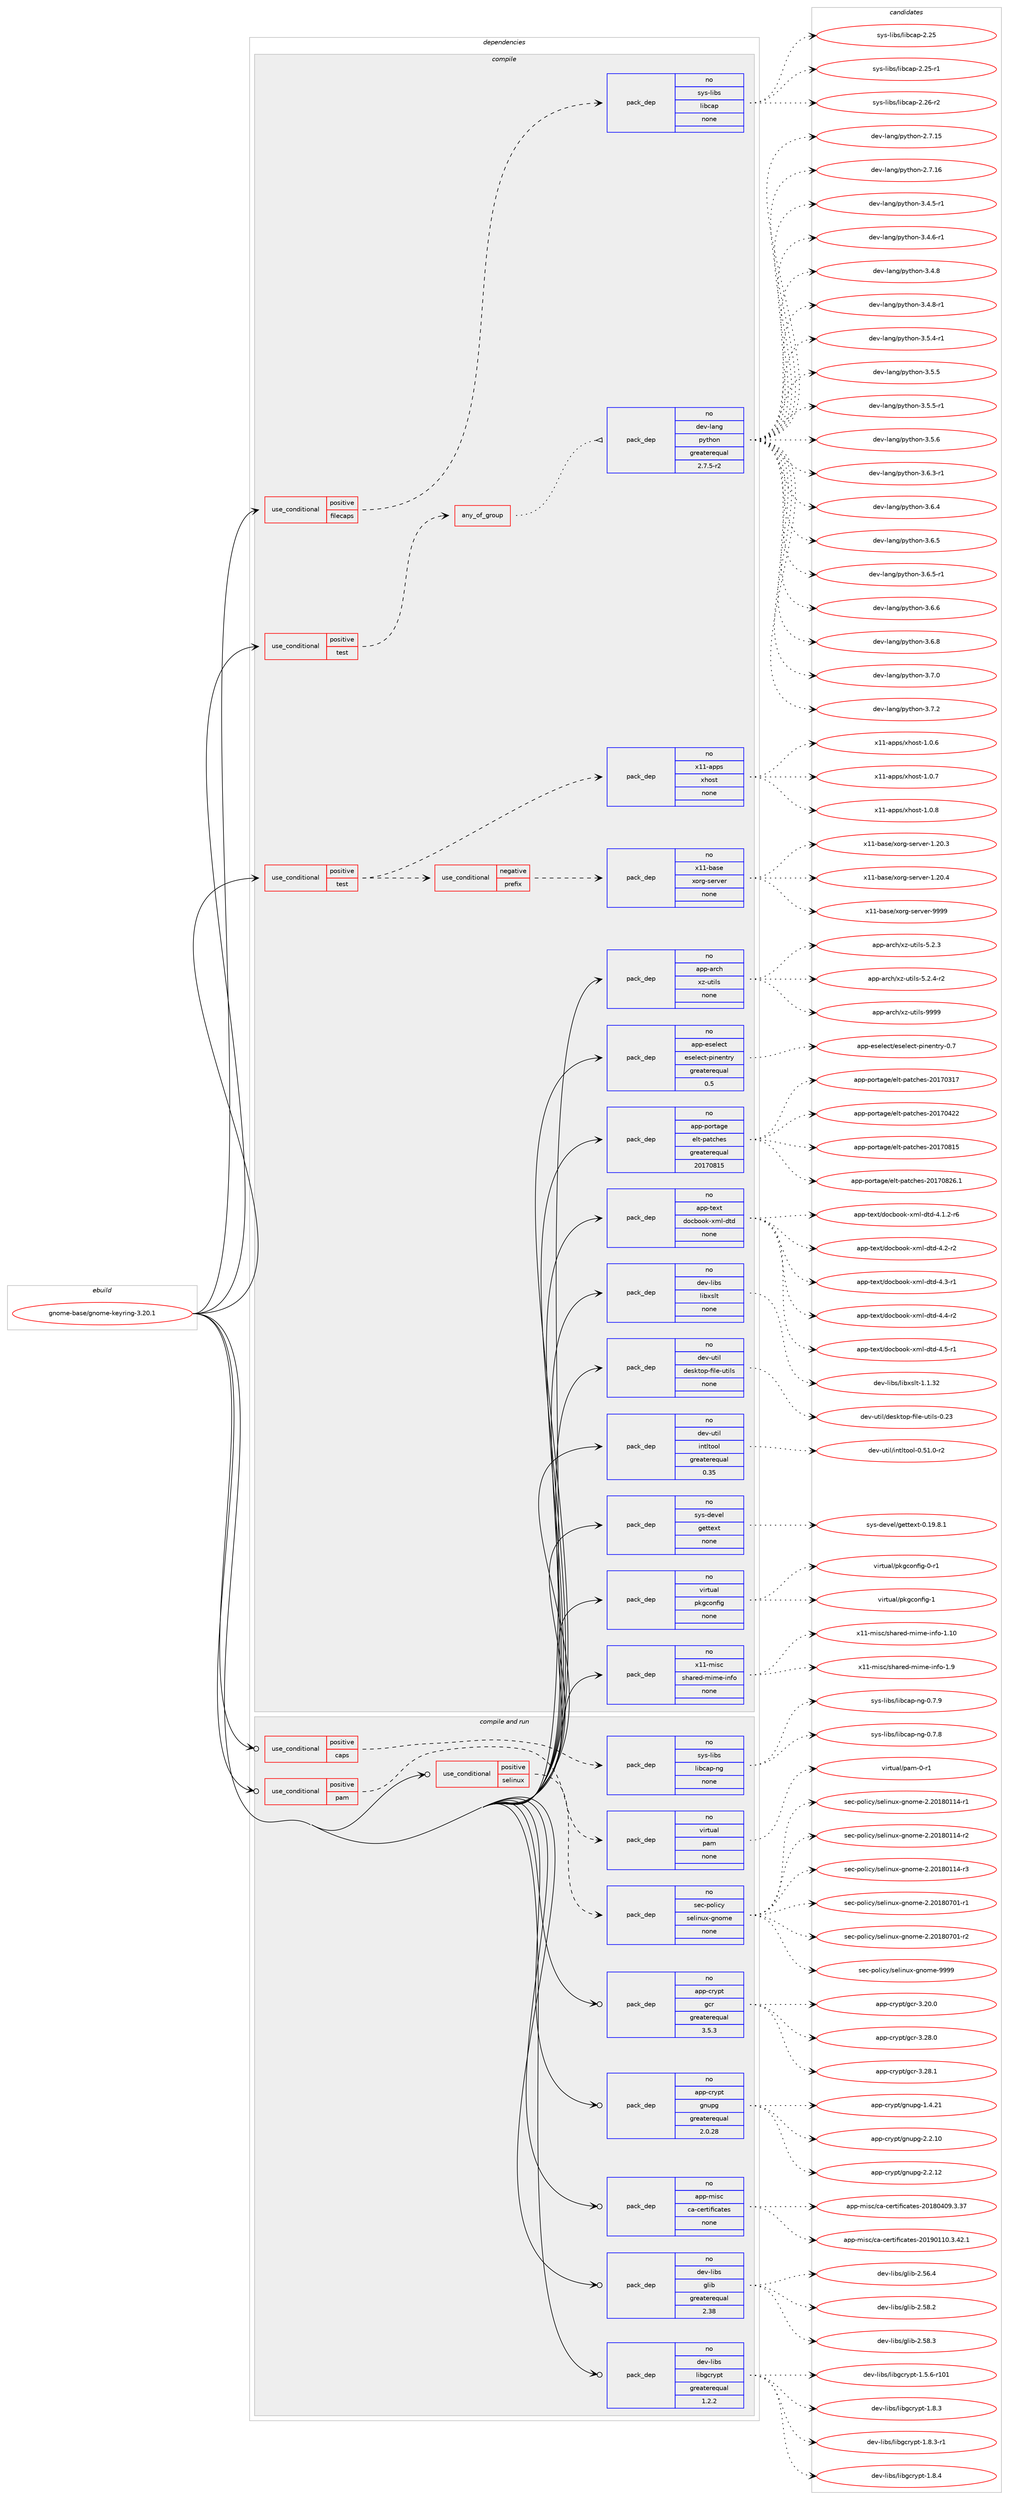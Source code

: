 digraph prolog {

# *************
# Graph options
# *************

newrank=true;
concentrate=true;
compound=true;
graph [rankdir=LR,fontname=Helvetica,fontsize=10,ranksep=1.5];#, ranksep=2.5, nodesep=0.2];
edge  [arrowhead=vee];
node  [fontname=Helvetica,fontsize=10];

# **********
# The ebuild
# **********

subgraph cluster_leftcol {
color=gray;
rank=same;
label=<<i>ebuild</i>>;
id [label="gnome-base/gnome-keyring-3.20.1", color=red, width=4, href="../gnome-base/gnome-keyring-3.20.1.svg"];
}

# ****************
# The dependencies
# ****************

subgraph cluster_midcol {
color=gray;
label=<<i>dependencies</i>>;
subgraph cluster_compile {
fillcolor="#eeeeee";
style=filled;
label=<<i>compile</i>>;
subgraph cond427478 {
dependency1563488 [label=<<TABLE BORDER="0" CELLBORDER="1" CELLSPACING="0" CELLPADDING="4"><TR><TD ROWSPAN="3" CELLPADDING="10">use_conditional</TD></TR><TR><TD>positive</TD></TR><TR><TD>filecaps</TD></TR></TABLE>>, shape=none, color=red];
subgraph pack1111883 {
dependency1563489 [label=<<TABLE BORDER="0" CELLBORDER="1" CELLSPACING="0" CELLPADDING="4" WIDTH="220"><TR><TD ROWSPAN="6" CELLPADDING="30">pack_dep</TD></TR><TR><TD WIDTH="110">no</TD></TR><TR><TD>sys-libs</TD></TR><TR><TD>libcap</TD></TR><TR><TD>none</TD></TR><TR><TD></TD></TR></TABLE>>, shape=none, color=blue];
}
dependency1563488:e -> dependency1563489:w [weight=20,style="dashed",arrowhead="vee"];
}
id:e -> dependency1563488:w [weight=20,style="solid",arrowhead="vee"];
subgraph cond427479 {
dependency1563490 [label=<<TABLE BORDER="0" CELLBORDER="1" CELLSPACING="0" CELLPADDING="4"><TR><TD ROWSPAN="3" CELLPADDING="10">use_conditional</TD></TR><TR><TD>positive</TD></TR><TR><TD>test</TD></TR></TABLE>>, shape=none, color=red];
subgraph any23528 {
dependency1563491 [label=<<TABLE BORDER="0" CELLBORDER="1" CELLSPACING="0" CELLPADDING="4"><TR><TD CELLPADDING="10">any_of_group</TD></TR></TABLE>>, shape=none, color=red];subgraph pack1111884 {
dependency1563492 [label=<<TABLE BORDER="0" CELLBORDER="1" CELLSPACING="0" CELLPADDING="4" WIDTH="220"><TR><TD ROWSPAN="6" CELLPADDING="30">pack_dep</TD></TR><TR><TD WIDTH="110">no</TD></TR><TR><TD>dev-lang</TD></TR><TR><TD>python</TD></TR><TR><TD>greaterequal</TD></TR><TR><TD>2.7.5-r2</TD></TR></TABLE>>, shape=none, color=blue];
}
dependency1563491:e -> dependency1563492:w [weight=20,style="dotted",arrowhead="oinv"];
}
dependency1563490:e -> dependency1563491:w [weight=20,style="dashed",arrowhead="vee"];
}
id:e -> dependency1563490:w [weight=20,style="solid",arrowhead="vee"];
subgraph cond427480 {
dependency1563493 [label=<<TABLE BORDER="0" CELLBORDER="1" CELLSPACING="0" CELLPADDING="4"><TR><TD ROWSPAN="3" CELLPADDING="10">use_conditional</TD></TR><TR><TD>positive</TD></TR><TR><TD>test</TD></TR></TABLE>>, shape=none, color=red];
subgraph cond427481 {
dependency1563494 [label=<<TABLE BORDER="0" CELLBORDER="1" CELLSPACING="0" CELLPADDING="4"><TR><TD ROWSPAN="3" CELLPADDING="10">use_conditional</TD></TR><TR><TD>negative</TD></TR><TR><TD>prefix</TD></TR></TABLE>>, shape=none, color=red];
subgraph pack1111885 {
dependency1563495 [label=<<TABLE BORDER="0" CELLBORDER="1" CELLSPACING="0" CELLPADDING="4" WIDTH="220"><TR><TD ROWSPAN="6" CELLPADDING="30">pack_dep</TD></TR><TR><TD WIDTH="110">no</TD></TR><TR><TD>x11-base</TD></TR><TR><TD>xorg-server</TD></TR><TR><TD>none</TD></TR><TR><TD></TD></TR></TABLE>>, shape=none, color=blue];
}
dependency1563494:e -> dependency1563495:w [weight=20,style="dashed",arrowhead="vee"];
}
dependency1563493:e -> dependency1563494:w [weight=20,style="dashed",arrowhead="vee"];
subgraph pack1111886 {
dependency1563496 [label=<<TABLE BORDER="0" CELLBORDER="1" CELLSPACING="0" CELLPADDING="4" WIDTH="220"><TR><TD ROWSPAN="6" CELLPADDING="30">pack_dep</TD></TR><TR><TD WIDTH="110">no</TD></TR><TR><TD>x11-apps</TD></TR><TR><TD>xhost</TD></TR><TR><TD>none</TD></TR><TR><TD></TD></TR></TABLE>>, shape=none, color=blue];
}
dependency1563493:e -> dependency1563496:w [weight=20,style="dashed",arrowhead="vee"];
}
id:e -> dependency1563493:w [weight=20,style="solid",arrowhead="vee"];
subgraph pack1111887 {
dependency1563497 [label=<<TABLE BORDER="0" CELLBORDER="1" CELLSPACING="0" CELLPADDING="4" WIDTH="220"><TR><TD ROWSPAN="6" CELLPADDING="30">pack_dep</TD></TR><TR><TD WIDTH="110">no</TD></TR><TR><TD>app-arch</TD></TR><TR><TD>xz-utils</TD></TR><TR><TD>none</TD></TR><TR><TD></TD></TR></TABLE>>, shape=none, color=blue];
}
id:e -> dependency1563497:w [weight=20,style="solid",arrowhead="vee"];
subgraph pack1111888 {
dependency1563498 [label=<<TABLE BORDER="0" CELLBORDER="1" CELLSPACING="0" CELLPADDING="4" WIDTH="220"><TR><TD ROWSPAN="6" CELLPADDING="30">pack_dep</TD></TR><TR><TD WIDTH="110">no</TD></TR><TR><TD>app-eselect</TD></TR><TR><TD>eselect-pinentry</TD></TR><TR><TD>greaterequal</TD></TR><TR><TD>0.5</TD></TR></TABLE>>, shape=none, color=blue];
}
id:e -> dependency1563498:w [weight=20,style="solid",arrowhead="vee"];
subgraph pack1111889 {
dependency1563499 [label=<<TABLE BORDER="0" CELLBORDER="1" CELLSPACING="0" CELLPADDING="4" WIDTH="220"><TR><TD ROWSPAN="6" CELLPADDING="30">pack_dep</TD></TR><TR><TD WIDTH="110">no</TD></TR><TR><TD>app-portage</TD></TR><TR><TD>elt-patches</TD></TR><TR><TD>greaterequal</TD></TR><TR><TD>20170815</TD></TR></TABLE>>, shape=none, color=blue];
}
id:e -> dependency1563499:w [weight=20,style="solid",arrowhead="vee"];
subgraph pack1111890 {
dependency1563500 [label=<<TABLE BORDER="0" CELLBORDER="1" CELLSPACING="0" CELLPADDING="4" WIDTH="220"><TR><TD ROWSPAN="6" CELLPADDING="30">pack_dep</TD></TR><TR><TD WIDTH="110">no</TD></TR><TR><TD>app-text</TD></TR><TR><TD>docbook-xml-dtd</TD></TR><TR><TD>none</TD></TR><TR><TD></TD></TR></TABLE>>, shape=none, color=blue];
}
id:e -> dependency1563500:w [weight=20,style="solid",arrowhead="vee"];
subgraph pack1111891 {
dependency1563501 [label=<<TABLE BORDER="0" CELLBORDER="1" CELLSPACING="0" CELLPADDING="4" WIDTH="220"><TR><TD ROWSPAN="6" CELLPADDING="30">pack_dep</TD></TR><TR><TD WIDTH="110">no</TD></TR><TR><TD>dev-libs</TD></TR><TR><TD>libxslt</TD></TR><TR><TD>none</TD></TR><TR><TD></TD></TR></TABLE>>, shape=none, color=blue];
}
id:e -> dependency1563501:w [weight=20,style="solid",arrowhead="vee"];
subgraph pack1111892 {
dependency1563502 [label=<<TABLE BORDER="0" CELLBORDER="1" CELLSPACING="0" CELLPADDING="4" WIDTH="220"><TR><TD ROWSPAN="6" CELLPADDING="30">pack_dep</TD></TR><TR><TD WIDTH="110">no</TD></TR><TR><TD>dev-util</TD></TR><TR><TD>desktop-file-utils</TD></TR><TR><TD>none</TD></TR><TR><TD></TD></TR></TABLE>>, shape=none, color=blue];
}
id:e -> dependency1563502:w [weight=20,style="solid",arrowhead="vee"];
subgraph pack1111893 {
dependency1563503 [label=<<TABLE BORDER="0" CELLBORDER="1" CELLSPACING="0" CELLPADDING="4" WIDTH="220"><TR><TD ROWSPAN="6" CELLPADDING="30">pack_dep</TD></TR><TR><TD WIDTH="110">no</TD></TR><TR><TD>dev-util</TD></TR><TR><TD>intltool</TD></TR><TR><TD>greaterequal</TD></TR><TR><TD>0.35</TD></TR></TABLE>>, shape=none, color=blue];
}
id:e -> dependency1563503:w [weight=20,style="solid",arrowhead="vee"];
subgraph pack1111894 {
dependency1563504 [label=<<TABLE BORDER="0" CELLBORDER="1" CELLSPACING="0" CELLPADDING="4" WIDTH="220"><TR><TD ROWSPAN="6" CELLPADDING="30">pack_dep</TD></TR><TR><TD WIDTH="110">no</TD></TR><TR><TD>sys-devel</TD></TR><TR><TD>gettext</TD></TR><TR><TD>none</TD></TR><TR><TD></TD></TR></TABLE>>, shape=none, color=blue];
}
id:e -> dependency1563504:w [weight=20,style="solid",arrowhead="vee"];
subgraph pack1111895 {
dependency1563505 [label=<<TABLE BORDER="0" CELLBORDER="1" CELLSPACING="0" CELLPADDING="4" WIDTH="220"><TR><TD ROWSPAN="6" CELLPADDING="30">pack_dep</TD></TR><TR><TD WIDTH="110">no</TD></TR><TR><TD>virtual</TD></TR><TR><TD>pkgconfig</TD></TR><TR><TD>none</TD></TR><TR><TD></TD></TR></TABLE>>, shape=none, color=blue];
}
id:e -> dependency1563505:w [weight=20,style="solid",arrowhead="vee"];
subgraph pack1111896 {
dependency1563506 [label=<<TABLE BORDER="0" CELLBORDER="1" CELLSPACING="0" CELLPADDING="4" WIDTH="220"><TR><TD ROWSPAN="6" CELLPADDING="30">pack_dep</TD></TR><TR><TD WIDTH="110">no</TD></TR><TR><TD>x11-misc</TD></TR><TR><TD>shared-mime-info</TD></TR><TR><TD>none</TD></TR><TR><TD></TD></TR></TABLE>>, shape=none, color=blue];
}
id:e -> dependency1563506:w [weight=20,style="solid",arrowhead="vee"];
}
subgraph cluster_compileandrun {
fillcolor="#eeeeee";
style=filled;
label=<<i>compile and run</i>>;
subgraph cond427482 {
dependency1563507 [label=<<TABLE BORDER="0" CELLBORDER="1" CELLSPACING="0" CELLPADDING="4"><TR><TD ROWSPAN="3" CELLPADDING="10">use_conditional</TD></TR><TR><TD>positive</TD></TR><TR><TD>caps</TD></TR></TABLE>>, shape=none, color=red];
subgraph pack1111897 {
dependency1563508 [label=<<TABLE BORDER="0" CELLBORDER="1" CELLSPACING="0" CELLPADDING="4" WIDTH="220"><TR><TD ROWSPAN="6" CELLPADDING="30">pack_dep</TD></TR><TR><TD WIDTH="110">no</TD></TR><TR><TD>sys-libs</TD></TR><TR><TD>libcap-ng</TD></TR><TR><TD>none</TD></TR><TR><TD></TD></TR></TABLE>>, shape=none, color=blue];
}
dependency1563507:e -> dependency1563508:w [weight=20,style="dashed",arrowhead="vee"];
}
id:e -> dependency1563507:w [weight=20,style="solid",arrowhead="odotvee"];
subgraph cond427483 {
dependency1563509 [label=<<TABLE BORDER="0" CELLBORDER="1" CELLSPACING="0" CELLPADDING="4"><TR><TD ROWSPAN="3" CELLPADDING="10">use_conditional</TD></TR><TR><TD>positive</TD></TR><TR><TD>pam</TD></TR></TABLE>>, shape=none, color=red];
subgraph pack1111898 {
dependency1563510 [label=<<TABLE BORDER="0" CELLBORDER="1" CELLSPACING="0" CELLPADDING="4" WIDTH="220"><TR><TD ROWSPAN="6" CELLPADDING="30">pack_dep</TD></TR><TR><TD WIDTH="110">no</TD></TR><TR><TD>virtual</TD></TR><TR><TD>pam</TD></TR><TR><TD>none</TD></TR><TR><TD></TD></TR></TABLE>>, shape=none, color=blue];
}
dependency1563509:e -> dependency1563510:w [weight=20,style="dashed",arrowhead="vee"];
}
id:e -> dependency1563509:w [weight=20,style="solid",arrowhead="odotvee"];
subgraph cond427484 {
dependency1563511 [label=<<TABLE BORDER="0" CELLBORDER="1" CELLSPACING="0" CELLPADDING="4"><TR><TD ROWSPAN="3" CELLPADDING="10">use_conditional</TD></TR><TR><TD>positive</TD></TR><TR><TD>selinux</TD></TR></TABLE>>, shape=none, color=red];
subgraph pack1111899 {
dependency1563512 [label=<<TABLE BORDER="0" CELLBORDER="1" CELLSPACING="0" CELLPADDING="4" WIDTH="220"><TR><TD ROWSPAN="6" CELLPADDING="30">pack_dep</TD></TR><TR><TD WIDTH="110">no</TD></TR><TR><TD>sec-policy</TD></TR><TR><TD>selinux-gnome</TD></TR><TR><TD>none</TD></TR><TR><TD></TD></TR></TABLE>>, shape=none, color=blue];
}
dependency1563511:e -> dependency1563512:w [weight=20,style="dashed",arrowhead="vee"];
}
id:e -> dependency1563511:w [weight=20,style="solid",arrowhead="odotvee"];
subgraph pack1111900 {
dependency1563513 [label=<<TABLE BORDER="0" CELLBORDER="1" CELLSPACING="0" CELLPADDING="4" WIDTH="220"><TR><TD ROWSPAN="6" CELLPADDING="30">pack_dep</TD></TR><TR><TD WIDTH="110">no</TD></TR><TR><TD>app-crypt</TD></TR><TR><TD>gcr</TD></TR><TR><TD>greaterequal</TD></TR><TR><TD>3.5.3</TD></TR></TABLE>>, shape=none, color=blue];
}
id:e -> dependency1563513:w [weight=20,style="solid",arrowhead="odotvee"];
subgraph pack1111901 {
dependency1563514 [label=<<TABLE BORDER="0" CELLBORDER="1" CELLSPACING="0" CELLPADDING="4" WIDTH="220"><TR><TD ROWSPAN="6" CELLPADDING="30">pack_dep</TD></TR><TR><TD WIDTH="110">no</TD></TR><TR><TD>app-crypt</TD></TR><TR><TD>gnupg</TD></TR><TR><TD>greaterequal</TD></TR><TR><TD>2.0.28</TD></TR></TABLE>>, shape=none, color=blue];
}
id:e -> dependency1563514:w [weight=20,style="solid",arrowhead="odotvee"];
subgraph pack1111902 {
dependency1563515 [label=<<TABLE BORDER="0" CELLBORDER="1" CELLSPACING="0" CELLPADDING="4" WIDTH="220"><TR><TD ROWSPAN="6" CELLPADDING="30">pack_dep</TD></TR><TR><TD WIDTH="110">no</TD></TR><TR><TD>app-misc</TD></TR><TR><TD>ca-certificates</TD></TR><TR><TD>none</TD></TR><TR><TD></TD></TR></TABLE>>, shape=none, color=blue];
}
id:e -> dependency1563515:w [weight=20,style="solid",arrowhead="odotvee"];
subgraph pack1111903 {
dependency1563516 [label=<<TABLE BORDER="0" CELLBORDER="1" CELLSPACING="0" CELLPADDING="4" WIDTH="220"><TR><TD ROWSPAN="6" CELLPADDING="30">pack_dep</TD></TR><TR><TD WIDTH="110">no</TD></TR><TR><TD>dev-libs</TD></TR><TR><TD>glib</TD></TR><TR><TD>greaterequal</TD></TR><TR><TD>2.38</TD></TR></TABLE>>, shape=none, color=blue];
}
id:e -> dependency1563516:w [weight=20,style="solid",arrowhead="odotvee"];
subgraph pack1111904 {
dependency1563517 [label=<<TABLE BORDER="0" CELLBORDER="1" CELLSPACING="0" CELLPADDING="4" WIDTH="220"><TR><TD ROWSPAN="6" CELLPADDING="30">pack_dep</TD></TR><TR><TD WIDTH="110">no</TD></TR><TR><TD>dev-libs</TD></TR><TR><TD>libgcrypt</TD></TR><TR><TD>greaterequal</TD></TR><TR><TD>1.2.2</TD></TR></TABLE>>, shape=none, color=blue];
}
id:e -> dependency1563517:w [weight=20,style="solid",arrowhead="odotvee"];
}
subgraph cluster_run {
fillcolor="#eeeeee";
style=filled;
label=<<i>run</i>>;
}
}

# **************
# The candidates
# **************

subgraph cluster_choices {
rank=same;
color=gray;
label=<<i>candidates</i>>;

subgraph choice1111883 {
color=black;
nodesep=1;
choice1151211154510810598115471081059899971124550465053 [label="sys-libs/libcap-2.25", color=red, width=4,href="../sys-libs/libcap-2.25.svg"];
choice11512111545108105981154710810598999711245504650534511449 [label="sys-libs/libcap-2.25-r1", color=red, width=4,href="../sys-libs/libcap-2.25-r1.svg"];
choice11512111545108105981154710810598999711245504650544511450 [label="sys-libs/libcap-2.26-r2", color=red, width=4,href="../sys-libs/libcap-2.26-r2.svg"];
dependency1563489:e -> choice1151211154510810598115471081059899971124550465053:w [style=dotted,weight="100"];
dependency1563489:e -> choice11512111545108105981154710810598999711245504650534511449:w [style=dotted,weight="100"];
dependency1563489:e -> choice11512111545108105981154710810598999711245504650544511450:w [style=dotted,weight="100"];
}
subgraph choice1111884 {
color=black;
nodesep=1;
choice10010111845108971101034711212111610411111045504655464953 [label="dev-lang/python-2.7.15", color=red, width=4,href="../dev-lang/python-2.7.15.svg"];
choice10010111845108971101034711212111610411111045504655464954 [label="dev-lang/python-2.7.16", color=red, width=4,href="../dev-lang/python-2.7.16.svg"];
choice1001011184510897110103471121211161041111104551465246534511449 [label="dev-lang/python-3.4.5-r1", color=red, width=4,href="../dev-lang/python-3.4.5-r1.svg"];
choice1001011184510897110103471121211161041111104551465246544511449 [label="dev-lang/python-3.4.6-r1", color=red, width=4,href="../dev-lang/python-3.4.6-r1.svg"];
choice100101118451089711010347112121116104111110455146524656 [label="dev-lang/python-3.4.8", color=red, width=4,href="../dev-lang/python-3.4.8.svg"];
choice1001011184510897110103471121211161041111104551465246564511449 [label="dev-lang/python-3.4.8-r1", color=red, width=4,href="../dev-lang/python-3.4.8-r1.svg"];
choice1001011184510897110103471121211161041111104551465346524511449 [label="dev-lang/python-3.5.4-r1", color=red, width=4,href="../dev-lang/python-3.5.4-r1.svg"];
choice100101118451089711010347112121116104111110455146534653 [label="dev-lang/python-3.5.5", color=red, width=4,href="../dev-lang/python-3.5.5.svg"];
choice1001011184510897110103471121211161041111104551465346534511449 [label="dev-lang/python-3.5.5-r1", color=red, width=4,href="../dev-lang/python-3.5.5-r1.svg"];
choice100101118451089711010347112121116104111110455146534654 [label="dev-lang/python-3.5.6", color=red, width=4,href="../dev-lang/python-3.5.6.svg"];
choice1001011184510897110103471121211161041111104551465446514511449 [label="dev-lang/python-3.6.3-r1", color=red, width=4,href="../dev-lang/python-3.6.3-r1.svg"];
choice100101118451089711010347112121116104111110455146544652 [label="dev-lang/python-3.6.4", color=red, width=4,href="../dev-lang/python-3.6.4.svg"];
choice100101118451089711010347112121116104111110455146544653 [label="dev-lang/python-3.6.5", color=red, width=4,href="../dev-lang/python-3.6.5.svg"];
choice1001011184510897110103471121211161041111104551465446534511449 [label="dev-lang/python-3.6.5-r1", color=red, width=4,href="../dev-lang/python-3.6.5-r1.svg"];
choice100101118451089711010347112121116104111110455146544654 [label="dev-lang/python-3.6.6", color=red, width=4,href="../dev-lang/python-3.6.6.svg"];
choice100101118451089711010347112121116104111110455146544656 [label="dev-lang/python-3.6.8", color=red, width=4,href="../dev-lang/python-3.6.8.svg"];
choice100101118451089711010347112121116104111110455146554648 [label="dev-lang/python-3.7.0", color=red, width=4,href="../dev-lang/python-3.7.0.svg"];
choice100101118451089711010347112121116104111110455146554650 [label="dev-lang/python-3.7.2", color=red, width=4,href="../dev-lang/python-3.7.2.svg"];
dependency1563492:e -> choice10010111845108971101034711212111610411111045504655464953:w [style=dotted,weight="100"];
dependency1563492:e -> choice10010111845108971101034711212111610411111045504655464954:w [style=dotted,weight="100"];
dependency1563492:e -> choice1001011184510897110103471121211161041111104551465246534511449:w [style=dotted,weight="100"];
dependency1563492:e -> choice1001011184510897110103471121211161041111104551465246544511449:w [style=dotted,weight="100"];
dependency1563492:e -> choice100101118451089711010347112121116104111110455146524656:w [style=dotted,weight="100"];
dependency1563492:e -> choice1001011184510897110103471121211161041111104551465246564511449:w [style=dotted,weight="100"];
dependency1563492:e -> choice1001011184510897110103471121211161041111104551465346524511449:w [style=dotted,weight="100"];
dependency1563492:e -> choice100101118451089711010347112121116104111110455146534653:w [style=dotted,weight="100"];
dependency1563492:e -> choice1001011184510897110103471121211161041111104551465346534511449:w [style=dotted,weight="100"];
dependency1563492:e -> choice100101118451089711010347112121116104111110455146534654:w [style=dotted,weight="100"];
dependency1563492:e -> choice1001011184510897110103471121211161041111104551465446514511449:w [style=dotted,weight="100"];
dependency1563492:e -> choice100101118451089711010347112121116104111110455146544652:w [style=dotted,weight="100"];
dependency1563492:e -> choice100101118451089711010347112121116104111110455146544653:w [style=dotted,weight="100"];
dependency1563492:e -> choice1001011184510897110103471121211161041111104551465446534511449:w [style=dotted,weight="100"];
dependency1563492:e -> choice100101118451089711010347112121116104111110455146544654:w [style=dotted,weight="100"];
dependency1563492:e -> choice100101118451089711010347112121116104111110455146544656:w [style=dotted,weight="100"];
dependency1563492:e -> choice100101118451089711010347112121116104111110455146554648:w [style=dotted,weight="100"];
dependency1563492:e -> choice100101118451089711010347112121116104111110455146554650:w [style=dotted,weight="100"];
}
subgraph choice1111885 {
color=black;
nodesep=1;
choice1204949459897115101471201111141034511510111411810111445494650484651 [label="x11-base/xorg-server-1.20.3", color=red, width=4,href="../x11-base/xorg-server-1.20.3.svg"];
choice1204949459897115101471201111141034511510111411810111445494650484652 [label="x11-base/xorg-server-1.20.4", color=red, width=4,href="../x11-base/xorg-server-1.20.4.svg"];
choice120494945989711510147120111114103451151011141181011144557575757 [label="x11-base/xorg-server-9999", color=red, width=4,href="../x11-base/xorg-server-9999.svg"];
dependency1563495:e -> choice1204949459897115101471201111141034511510111411810111445494650484651:w [style=dotted,weight="100"];
dependency1563495:e -> choice1204949459897115101471201111141034511510111411810111445494650484652:w [style=dotted,weight="100"];
dependency1563495:e -> choice120494945989711510147120111114103451151011141181011144557575757:w [style=dotted,weight="100"];
}
subgraph choice1111886 {
color=black;
nodesep=1;
choice1204949459711211211547120104111115116454946484654 [label="x11-apps/xhost-1.0.6", color=red, width=4,href="../x11-apps/xhost-1.0.6.svg"];
choice1204949459711211211547120104111115116454946484655 [label="x11-apps/xhost-1.0.7", color=red, width=4,href="../x11-apps/xhost-1.0.7.svg"];
choice1204949459711211211547120104111115116454946484656 [label="x11-apps/xhost-1.0.8", color=red, width=4,href="../x11-apps/xhost-1.0.8.svg"];
dependency1563496:e -> choice1204949459711211211547120104111115116454946484654:w [style=dotted,weight="100"];
dependency1563496:e -> choice1204949459711211211547120104111115116454946484655:w [style=dotted,weight="100"];
dependency1563496:e -> choice1204949459711211211547120104111115116454946484656:w [style=dotted,weight="100"];
}
subgraph choice1111887 {
color=black;
nodesep=1;
choice971121124597114991044712012245117116105108115455346504651 [label="app-arch/xz-utils-5.2.3", color=red, width=4,href="../app-arch/xz-utils-5.2.3.svg"];
choice9711211245971149910447120122451171161051081154553465046524511450 [label="app-arch/xz-utils-5.2.4-r2", color=red, width=4,href="../app-arch/xz-utils-5.2.4-r2.svg"];
choice9711211245971149910447120122451171161051081154557575757 [label="app-arch/xz-utils-9999", color=red, width=4,href="../app-arch/xz-utils-9999.svg"];
dependency1563497:e -> choice971121124597114991044712012245117116105108115455346504651:w [style=dotted,weight="100"];
dependency1563497:e -> choice9711211245971149910447120122451171161051081154553465046524511450:w [style=dotted,weight="100"];
dependency1563497:e -> choice9711211245971149910447120122451171161051081154557575757:w [style=dotted,weight="100"];
}
subgraph choice1111888 {
color=black;
nodesep=1;
choice97112112451011151011081019911647101115101108101991164511210511010111011611412145484655 [label="app-eselect/eselect-pinentry-0.7", color=red, width=4,href="../app-eselect/eselect-pinentry-0.7.svg"];
dependency1563498:e -> choice97112112451011151011081019911647101115101108101991164511210511010111011611412145484655:w [style=dotted,weight="100"];
}
subgraph choice1111889 {
color=black;
nodesep=1;
choice97112112451121111141169710310147101108116451129711699104101115455048495548514955 [label="app-portage/elt-patches-20170317", color=red, width=4,href="../app-portage/elt-patches-20170317.svg"];
choice97112112451121111141169710310147101108116451129711699104101115455048495548525050 [label="app-portage/elt-patches-20170422", color=red, width=4,href="../app-portage/elt-patches-20170422.svg"];
choice97112112451121111141169710310147101108116451129711699104101115455048495548564953 [label="app-portage/elt-patches-20170815", color=red, width=4,href="../app-portage/elt-patches-20170815.svg"];
choice971121124511211111411697103101471011081164511297116991041011154550484955485650544649 [label="app-portage/elt-patches-20170826.1", color=red, width=4,href="../app-portage/elt-patches-20170826.1.svg"];
dependency1563499:e -> choice97112112451121111141169710310147101108116451129711699104101115455048495548514955:w [style=dotted,weight="100"];
dependency1563499:e -> choice97112112451121111141169710310147101108116451129711699104101115455048495548525050:w [style=dotted,weight="100"];
dependency1563499:e -> choice97112112451121111141169710310147101108116451129711699104101115455048495548564953:w [style=dotted,weight="100"];
dependency1563499:e -> choice971121124511211111411697103101471011081164511297116991041011154550484955485650544649:w [style=dotted,weight="100"];
}
subgraph choice1111890 {
color=black;
nodesep=1;
choice971121124511610112011647100111999811111110745120109108451001161004552464946504511454 [label="app-text/docbook-xml-dtd-4.1.2-r6", color=red, width=4,href="../app-text/docbook-xml-dtd-4.1.2-r6.svg"];
choice97112112451161011201164710011199981111111074512010910845100116100455246504511450 [label="app-text/docbook-xml-dtd-4.2-r2", color=red, width=4,href="../app-text/docbook-xml-dtd-4.2-r2.svg"];
choice97112112451161011201164710011199981111111074512010910845100116100455246514511449 [label="app-text/docbook-xml-dtd-4.3-r1", color=red, width=4,href="../app-text/docbook-xml-dtd-4.3-r1.svg"];
choice97112112451161011201164710011199981111111074512010910845100116100455246524511450 [label="app-text/docbook-xml-dtd-4.4-r2", color=red, width=4,href="../app-text/docbook-xml-dtd-4.4-r2.svg"];
choice97112112451161011201164710011199981111111074512010910845100116100455246534511449 [label="app-text/docbook-xml-dtd-4.5-r1", color=red, width=4,href="../app-text/docbook-xml-dtd-4.5-r1.svg"];
dependency1563500:e -> choice971121124511610112011647100111999811111110745120109108451001161004552464946504511454:w [style=dotted,weight="100"];
dependency1563500:e -> choice97112112451161011201164710011199981111111074512010910845100116100455246504511450:w [style=dotted,weight="100"];
dependency1563500:e -> choice97112112451161011201164710011199981111111074512010910845100116100455246514511449:w [style=dotted,weight="100"];
dependency1563500:e -> choice97112112451161011201164710011199981111111074512010910845100116100455246524511450:w [style=dotted,weight="100"];
dependency1563500:e -> choice97112112451161011201164710011199981111111074512010910845100116100455246534511449:w [style=dotted,weight="100"];
}
subgraph choice1111891 {
color=black;
nodesep=1;
choice1001011184510810598115471081059812011510811645494649465150 [label="dev-libs/libxslt-1.1.32", color=red, width=4,href="../dev-libs/libxslt-1.1.32.svg"];
dependency1563501:e -> choice1001011184510810598115471081059812011510811645494649465150:w [style=dotted,weight="100"];
}
subgraph choice1111892 {
color=black;
nodesep=1;
choice100101118451171161051084710010111510711611111245102105108101451171161051081154548465051 [label="dev-util/desktop-file-utils-0.23", color=red, width=4,href="../dev-util/desktop-file-utils-0.23.svg"];
dependency1563502:e -> choice100101118451171161051084710010111510711611111245102105108101451171161051081154548465051:w [style=dotted,weight="100"];
}
subgraph choice1111893 {
color=black;
nodesep=1;
choice1001011184511711610510847105110116108116111111108454846534946484511450 [label="dev-util/intltool-0.51.0-r2", color=red, width=4,href="../dev-util/intltool-0.51.0-r2.svg"];
dependency1563503:e -> choice1001011184511711610510847105110116108116111111108454846534946484511450:w [style=dotted,weight="100"];
}
subgraph choice1111894 {
color=black;
nodesep=1;
choice1151211154510010111810110847103101116116101120116454846495746564649 [label="sys-devel/gettext-0.19.8.1", color=red, width=4,href="../sys-devel/gettext-0.19.8.1.svg"];
dependency1563504:e -> choice1151211154510010111810110847103101116116101120116454846495746564649:w [style=dotted,weight="100"];
}
subgraph choice1111895 {
color=black;
nodesep=1;
choice11810511411611797108471121071039911111010210510345484511449 [label="virtual/pkgconfig-0-r1", color=red, width=4,href="../virtual/pkgconfig-0-r1.svg"];
choice1181051141161179710847112107103991111101021051034549 [label="virtual/pkgconfig-1", color=red, width=4,href="../virtual/pkgconfig-1.svg"];
dependency1563505:e -> choice11810511411611797108471121071039911111010210510345484511449:w [style=dotted,weight="100"];
dependency1563505:e -> choice1181051141161179710847112107103991111101021051034549:w [style=dotted,weight="100"];
}
subgraph choice1111896 {
color=black;
nodesep=1;
choice12049494510910511599471151049711410110045109105109101451051101021114549464948 [label="x11-misc/shared-mime-info-1.10", color=red, width=4,href="../x11-misc/shared-mime-info-1.10.svg"];
choice120494945109105115994711510497114101100451091051091014510511010211145494657 [label="x11-misc/shared-mime-info-1.9", color=red, width=4,href="../x11-misc/shared-mime-info-1.9.svg"];
dependency1563506:e -> choice12049494510910511599471151049711410110045109105109101451051101021114549464948:w [style=dotted,weight="100"];
dependency1563506:e -> choice120494945109105115994711510497114101100451091051091014510511010211145494657:w [style=dotted,weight="100"];
}
subgraph choice1111897 {
color=black;
nodesep=1;
choice11512111545108105981154710810598999711245110103454846554656 [label="sys-libs/libcap-ng-0.7.8", color=red, width=4,href="../sys-libs/libcap-ng-0.7.8.svg"];
choice11512111545108105981154710810598999711245110103454846554657 [label="sys-libs/libcap-ng-0.7.9", color=red, width=4,href="../sys-libs/libcap-ng-0.7.9.svg"];
dependency1563508:e -> choice11512111545108105981154710810598999711245110103454846554656:w [style=dotted,weight="100"];
dependency1563508:e -> choice11512111545108105981154710810598999711245110103454846554657:w [style=dotted,weight="100"];
}
subgraph choice1111898 {
color=black;
nodesep=1;
choice11810511411611797108471129710945484511449 [label="virtual/pam-0-r1", color=red, width=4,href="../virtual/pam-0-r1.svg"];
dependency1563510:e -> choice11810511411611797108471129710945484511449:w [style=dotted,weight="100"];
}
subgraph choice1111899 {
color=black;
nodesep=1;
choice115101994511211110810599121471151011081051101171204510311011110910145504650484956484949524511449 [label="sec-policy/selinux-gnome-2.20180114-r1", color=red, width=4,href="../sec-policy/selinux-gnome-2.20180114-r1.svg"];
choice115101994511211110810599121471151011081051101171204510311011110910145504650484956484949524511450 [label="sec-policy/selinux-gnome-2.20180114-r2", color=red, width=4,href="../sec-policy/selinux-gnome-2.20180114-r2.svg"];
choice115101994511211110810599121471151011081051101171204510311011110910145504650484956484949524511451 [label="sec-policy/selinux-gnome-2.20180114-r3", color=red, width=4,href="../sec-policy/selinux-gnome-2.20180114-r3.svg"];
choice115101994511211110810599121471151011081051101171204510311011110910145504650484956485548494511449 [label="sec-policy/selinux-gnome-2.20180701-r1", color=red, width=4,href="../sec-policy/selinux-gnome-2.20180701-r1.svg"];
choice115101994511211110810599121471151011081051101171204510311011110910145504650484956485548494511450 [label="sec-policy/selinux-gnome-2.20180701-r2", color=red, width=4,href="../sec-policy/selinux-gnome-2.20180701-r2.svg"];
choice11510199451121111081059912147115101108105110117120451031101111091014557575757 [label="sec-policy/selinux-gnome-9999", color=red, width=4,href="../sec-policy/selinux-gnome-9999.svg"];
dependency1563512:e -> choice115101994511211110810599121471151011081051101171204510311011110910145504650484956484949524511449:w [style=dotted,weight="100"];
dependency1563512:e -> choice115101994511211110810599121471151011081051101171204510311011110910145504650484956484949524511450:w [style=dotted,weight="100"];
dependency1563512:e -> choice115101994511211110810599121471151011081051101171204510311011110910145504650484956484949524511451:w [style=dotted,weight="100"];
dependency1563512:e -> choice115101994511211110810599121471151011081051101171204510311011110910145504650484956485548494511449:w [style=dotted,weight="100"];
dependency1563512:e -> choice115101994511211110810599121471151011081051101171204510311011110910145504650484956485548494511450:w [style=dotted,weight="100"];
dependency1563512:e -> choice11510199451121111081059912147115101108105110117120451031101111091014557575757:w [style=dotted,weight="100"];
}
subgraph choice1111900 {
color=black;
nodesep=1;
choice971121124599114121112116471039911445514650484648 [label="app-crypt/gcr-3.20.0", color=red, width=4,href="../app-crypt/gcr-3.20.0.svg"];
choice971121124599114121112116471039911445514650564648 [label="app-crypt/gcr-3.28.0", color=red, width=4,href="../app-crypt/gcr-3.28.0.svg"];
choice971121124599114121112116471039911445514650564649 [label="app-crypt/gcr-3.28.1", color=red, width=4,href="../app-crypt/gcr-3.28.1.svg"];
dependency1563513:e -> choice971121124599114121112116471039911445514650484648:w [style=dotted,weight="100"];
dependency1563513:e -> choice971121124599114121112116471039911445514650564648:w [style=dotted,weight="100"];
dependency1563513:e -> choice971121124599114121112116471039911445514650564649:w [style=dotted,weight="100"];
}
subgraph choice1111901 {
color=black;
nodesep=1;
choice9711211245991141211121164710311011711210345494652465049 [label="app-crypt/gnupg-1.4.21", color=red, width=4,href="../app-crypt/gnupg-1.4.21.svg"];
choice9711211245991141211121164710311011711210345504650464948 [label="app-crypt/gnupg-2.2.10", color=red, width=4,href="../app-crypt/gnupg-2.2.10.svg"];
choice9711211245991141211121164710311011711210345504650464950 [label="app-crypt/gnupg-2.2.12", color=red, width=4,href="../app-crypt/gnupg-2.2.12.svg"];
dependency1563514:e -> choice9711211245991141211121164710311011711210345494652465049:w [style=dotted,weight="100"];
dependency1563514:e -> choice9711211245991141211121164710311011711210345504650464948:w [style=dotted,weight="100"];
dependency1563514:e -> choice9711211245991141211121164710311011711210345504650464950:w [style=dotted,weight="100"];
}
subgraph choice1111902 {
color=black;
nodesep=1;
choice971121124510910511599479997459910111411610510210599971161011154550484956485248574651465155 [label="app-misc/ca-certificates-20180409.3.37", color=red, width=4,href="../app-misc/ca-certificates-20180409.3.37.svg"];
choice9711211245109105115994799974599101114116105102105999711610111545504849574849494846514652504649 [label="app-misc/ca-certificates-20190110.3.42.1", color=red, width=4,href="../app-misc/ca-certificates-20190110.3.42.1.svg"];
dependency1563515:e -> choice971121124510910511599479997459910111411610510210599971161011154550484956485248574651465155:w [style=dotted,weight="100"];
dependency1563515:e -> choice9711211245109105115994799974599101114116105102105999711610111545504849574849494846514652504649:w [style=dotted,weight="100"];
}
subgraph choice1111903 {
color=black;
nodesep=1;
choice1001011184510810598115471031081059845504653544652 [label="dev-libs/glib-2.56.4", color=red, width=4,href="../dev-libs/glib-2.56.4.svg"];
choice1001011184510810598115471031081059845504653564650 [label="dev-libs/glib-2.58.2", color=red, width=4,href="../dev-libs/glib-2.58.2.svg"];
choice1001011184510810598115471031081059845504653564651 [label="dev-libs/glib-2.58.3", color=red, width=4,href="../dev-libs/glib-2.58.3.svg"];
dependency1563516:e -> choice1001011184510810598115471031081059845504653544652:w [style=dotted,weight="100"];
dependency1563516:e -> choice1001011184510810598115471031081059845504653564650:w [style=dotted,weight="100"];
dependency1563516:e -> choice1001011184510810598115471031081059845504653564651:w [style=dotted,weight="100"];
}
subgraph choice1111904 {
color=black;
nodesep=1;
choice100101118451081059811547108105981039911412111211645494653465445114494849 [label="dev-libs/libgcrypt-1.5.6-r101", color=red, width=4,href="../dev-libs/libgcrypt-1.5.6-r101.svg"];
choice1001011184510810598115471081059810399114121112116454946564651 [label="dev-libs/libgcrypt-1.8.3", color=red, width=4,href="../dev-libs/libgcrypt-1.8.3.svg"];
choice10010111845108105981154710810598103991141211121164549465646514511449 [label="dev-libs/libgcrypt-1.8.3-r1", color=red, width=4,href="../dev-libs/libgcrypt-1.8.3-r1.svg"];
choice1001011184510810598115471081059810399114121112116454946564652 [label="dev-libs/libgcrypt-1.8.4", color=red, width=4,href="../dev-libs/libgcrypt-1.8.4.svg"];
dependency1563517:e -> choice100101118451081059811547108105981039911412111211645494653465445114494849:w [style=dotted,weight="100"];
dependency1563517:e -> choice1001011184510810598115471081059810399114121112116454946564651:w [style=dotted,weight="100"];
dependency1563517:e -> choice10010111845108105981154710810598103991141211121164549465646514511449:w [style=dotted,weight="100"];
dependency1563517:e -> choice1001011184510810598115471081059810399114121112116454946564652:w [style=dotted,weight="100"];
}
}

}
